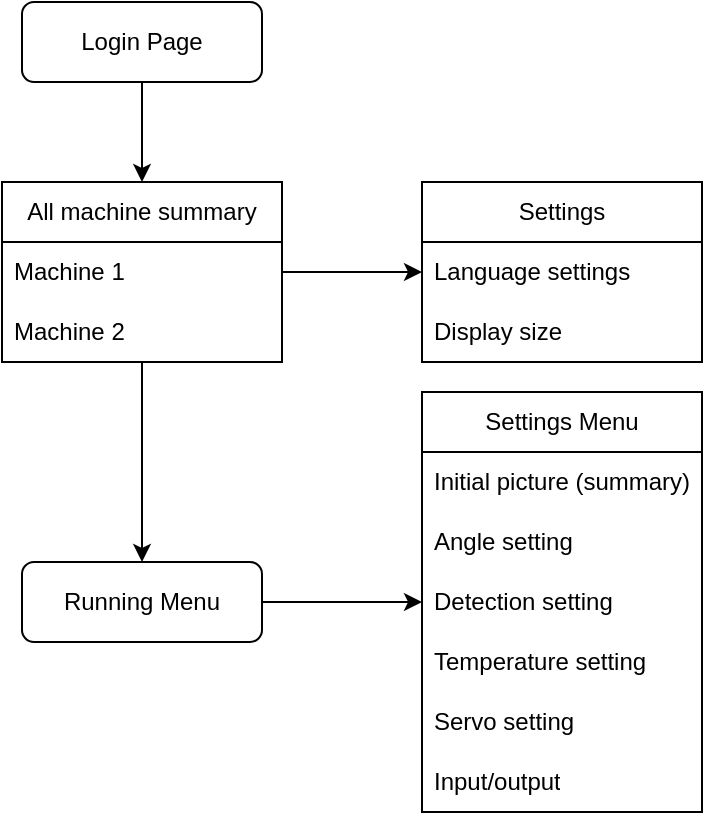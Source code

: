 <mxfile version="21.1.1" type="device">
  <diagram id="C5RBs43oDa-KdzZeNtuy" name="Page-1">
    <mxGraphModel dx="1247" dy="625" grid="1" gridSize="10" guides="1" tooltips="1" connect="1" arrows="1" fold="1" page="1" pageScale="1" pageWidth="827" pageHeight="1169" math="0" shadow="0">
      <root>
        <mxCell id="WIyWlLk6GJQsqaUBKTNV-0" />
        <mxCell id="WIyWlLk6GJQsqaUBKTNV-1" parent="WIyWlLk6GJQsqaUBKTNV-0" />
        <mxCell id="EIBTeZcpi-5mqDsrxceu-22" style="edgeStyle=orthogonalEdgeStyle;rounded=0;orthogonalLoop=1;jettySize=auto;html=1;" edge="1" parent="WIyWlLk6GJQsqaUBKTNV-1" source="WIyWlLk6GJQsqaUBKTNV-3" target="EIBTeZcpi-5mqDsrxceu-9">
          <mxGeometry relative="1" as="geometry" />
        </mxCell>
        <mxCell id="WIyWlLk6GJQsqaUBKTNV-3" value="Login Page" style="rounded=1;whiteSpace=wrap;html=1;fontSize=12;glass=0;strokeWidth=1;shadow=0;" parent="WIyWlLk6GJQsqaUBKTNV-1" vertex="1">
          <mxGeometry x="160" y="80" width="120" height="40" as="geometry" />
        </mxCell>
        <mxCell id="EIBTeZcpi-5mqDsrxceu-5" value="Settings" style="swimlane;fontStyle=0;childLayout=stackLayout;horizontal=1;startSize=30;horizontalStack=0;resizeParent=1;resizeParentMax=0;resizeLast=0;collapsible=1;marginBottom=0;whiteSpace=wrap;html=1;" vertex="1" parent="WIyWlLk6GJQsqaUBKTNV-1">
          <mxGeometry x="360" y="170" width="140" height="90" as="geometry" />
        </mxCell>
        <mxCell id="EIBTeZcpi-5mqDsrxceu-6" value="Language settings" style="text;strokeColor=none;fillColor=none;align=left;verticalAlign=middle;spacingLeft=4;spacingRight=4;overflow=hidden;points=[[0,0.5],[1,0.5]];portConstraint=eastwest;rotatable=0;whiteSpace=wrap;html=1;" vertex="1" parent="EIBTeZcpi-5mqDsrxceu-5">
          <mxGeometry y="30" width="140" height="30" as="geometry" />
        </mxCell>
        <mxCell id="EIBTeZcpi-5mqDsrxceu-8" value="Display size" style="text;strokeColor=none;fillColor=none;align=left;verticalAlign=middle;spacingLeft=4;spacingRight=4;overflow=hidden;points=[[0,0.5],[1,0.5]];portConstraint=eastwest;rotatable=0;whiteSpace=wrap;html=1;" vertex="1" parent="EIBTeZcpi-5mqDsrxceu-5">
          <mxGeometry y="60" width="140" height="30" as="geometry" />
        </mxCell>
        <mxCell id="EIBTeZcpi-5mqDsrxceu-35" style="edgeStyle=orthogonalEdgeStyle;rounded=0;orthogonalLoop=1;jettySize=auto;html=1;entryX=0.5;entryY=0;entryDx=0;entryDy=0;" edge="1" parent="WIyWlLk6GJQsqaUBKTNV-1" source="EIBTeZcpi-5mqDsrxceu-9" target="EIBTeZcpi-5mqDsrxceu-38">
          <mxGeometry relative="1" as="geometry">
            <mxPoint x="170" y="330.0" as="targetPoint" />
          </mxGeometry>
        </mxCell>
        <mxCell id="EIBTeZcpi-5mqDsrxceu-9" value="All machine summary" style="swimlane;fontStyle=0;childLayout=stackLayout;horizontal=1;startSize=30;horizontalStack=0;resizeParent=1;resizeParentMax=0;resizeLast=0;collapsible=1;marginBottom=0;whiteSpace=wrap;html=1;" vertex="1" parent="WIyWlLk6GJQsqaUBKTNV-1">
          <mxGeometry x="150" y="170" width="140" height="90" as="geometry" />
        </mxCell>
        <mxCell id="EIBTeZcpi-5mqDsrxceu-10" value="Machine 1" style="text;strokeColor=none;fillColor=none;align=left;verticalAlign=middle;spacingLeft=4;spacingRight=4;overflow=hidden;points=[[0,0.5],[1,0.5]];portConstraint=eastwest;rotatable=0;whiteSpace=wrap;html=1;" vertex="1" parent="EIBTeZcpi-5mqDsrxceu-9">
          <mxGeometry y="30" width="140" height="30" as="geometry" />
        </mxCell>
        <mxCell id="EIBTeZcpi-5mqDsrxceu-11" value="Machine 2" style="text;strokeColor=none;fillColor=none;align=left;verticalAlign=middle;spacingLeft=4;spacingRight=4;overflow=hidden;points=[[0,0.5],[1,0.5]];portConstraint=eastwest;rotatable=0;whiteSpace=wrap;html=1;" vertex="1" parent="EIBTeZcpi-5mqDsrxceu-9">
          <mxGeometry y="60" width="140" height="30" as="geometry" />
        </mxCell>
        <mxCell id="EIBTeZcpi-5mqDsrxceu-12" value="Settings Menu" style="swimlane;fontStyle=0;childLayout=stackLayout;horizontal=1;startSize=30;horizontalStack=0;resizeParent=1;resizeParentMax=0;resizeLast=0;collapsible=1;marginBottom=0;whiteSpace=wrap;html=1;" vertex="1" parent="WIyWlLk6GJQsqaUBKTNV-1">
          <mxGeometry x="360" y="275" width="140" height="210" as="geometry" />
        </mxCell>
        <mxCell id="EIBTeZcpi-5mqDsrxceu-13" value="Initial picture (summary)" style="text;strokeColor=none;fillColor=none;align=left;verticalAlign=middle;spacingLeft=4;spacingRight=4;overflow=hidden;points=[[0,0.5],[1,0.5]];portConstraint=eastwest;rotatable=0;whiteSpace=wrap;html=1;" vertex="1" parent="EIBTeZcpi-5mqDsrxceu-12">
          <mxGeometry y="30" width="140" height="30" as="geometry" />
        </mxCell>
        <mxCell id="EIBTeZcpi-5mqDsrxceu-14" value="Angle setting" style="text;strokeColor=none;fillColor=none;align=left;verticalAlign=middle;spacingLeft=4;spacingRight=4;overflow=hidden;points=[[0,0.5],[1,0.5]];portConstraint=eastwest;rotatable=0;whiteSpace=wrap;html=1;" vertex="1" parent="EIBTeZcpi-5mqDsrxceu-12">
          <mxGeometry y="60" width="140" height="30" as="geometry" />
        </mxCell>
        <mxCell id="EIBTeZcpi-5mqDsrxceu-16" value="Detection setting" style="text;strokeColor=none;fillColor=none;align=left;verticalAlign=middle;spacingLeft=4;spacingRight=4;overflow=hidden;points=[[0,0.5],[1,0.5]];portConstraint=eastwest;rotatable=0;whiteSpace=wrap;html=1;" vertex="1" parent="EIBTeZcpi-5mqDsrxceu-12">
          <mxGeometry y="90" width="140" height="30" as="geometry" />
        </mxCell>
        <mxCell id="EIBTeZcpi-5mqDsrxceu-17" value="Temperature setting" style="text;strokeColor=none;fillColor=none;align=left;verticalAlign=middle;spacingLeft=4;spacingRight=4;overflow=hidden;points=[[0,0.5],[1,0.5]];portConstraint=eastwest;rotatable=0;whiteSpace=wrap;html=1;" vertex="1" parent="EIBTeZcpi-5mqDsrxceu-12">
          <mxGeometry y="120" width="140" height="30" as="geometry" />
        </mxCell>
        <mxCell id="EIBTeZcpi-5mqDsrxceu-18" value="Servo setting" style="text;strokeColor=none;fillColor=none;align=left;verticalAlign=middle;spacingLeft=4;spacingRight=4;overflow=hidden;points=[[0,0.5],[1,0.5]];portConstraint=eastwest;rotatable=0;whiteSpace=wrap;html=1;" vertex="1" parent="EIBTeZcpi-5mqDsrxceu-12">
          <mxGeometry y="150" width="140" height="30" as="geometry" />
        </mxCell>
        <mxCell id="EIBTeZcpi-5mqDsrxceu-19" value="Input/output" style="text;strokeColor=none;fillColor=none;align=left;verticalAlign=middle;spacingLeft=4;spacingRight=4;overflow=hidden;points=[[0,0.5],[1,0.5]];portConstraint=eastwest;rotatable=0;whiteSpace=wrap;html=1;" vertex="1" parent="EIBTeZcpi-5mqDsrxceu-12">
          <mxGeometry y="180" width="140" height="30" as="geometry" />
        </mxCell>
        <mxCell id="EIBTeZcpi-5mqDsrxceu-20" style="edgeStyle=orthogonalEdgeStyle;rounded=0;orthogonalLoop=1;jettySize=auto;html=1;entryX=0;entryY=0.5;entryDx=0;entryDy=0;" edge="1" parent="WIyWlLk6GJQsqaUBKTNV-1" source="EIBTeZcpi-5mqDsrxceu-10" target="EIBTeZcpi-5mqDsrxceu-6">
          <mxGeometry relative="1" as="geometry" />
        </mxCell>
        <mxCell id="EIBTeZcpi-5mqDsrxceu-40" style="edgeStyle=orthogonalEdgeStyle;rounded=0;orthogonalLoop=1;jettySize=auto;html=1;entryX=0;entryY=0.5;entryDx=0;entryDy=0;" edge="1" parent="WIyWlLk6GJQsqaUBKTNV-1" source="EIBTeZcpi-5mqDsrxceu-38" target="EIBTeZcpi-5mqDsrxceu-16">
          <mxGeometry relative="1" as="geometry" />
        </mxCell>
        <mxCell id="EIBTeZcpi-5mqDsrxceu-38" value="Running Menu" style="rounded=1;whiteSpace=wrap;html=1;fontSize=12;glass=0;strokeWidth=1;shadow=0;" vertex="1" parent="WIyWlLk6GJQsqaUBKTNV-1">
          <mxGeometry x="160" y="360" width="120" height="40" as="geometry" />
        </mxCell>
      </root>
    </mxGraphModel>
  </diagram>
</mxfile>
